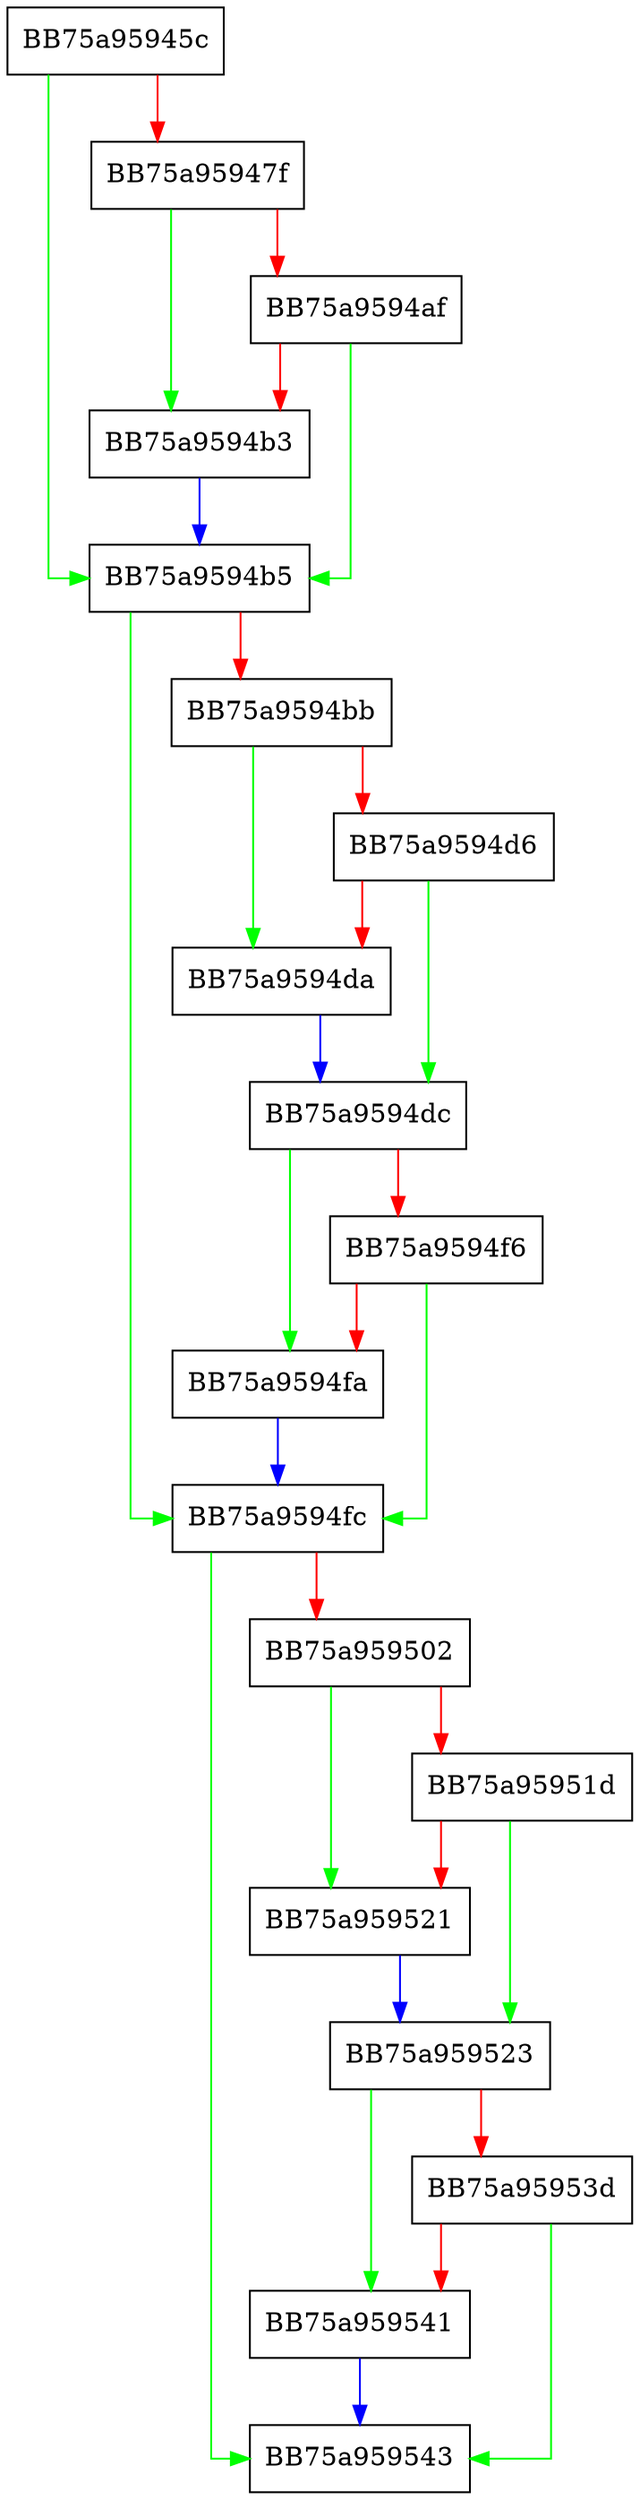digraph _is_detect_config_ok {
  node [shape="box"];
  graph [splines=ortho];
  BB75a95945c -> BB75a9594b5 [color="green"];
  BB75a95945c -> BB75a95947f [color="red"];
  BB75a95947f -> BB75a9594b3 [color="green"];
  BB75a95947f -> BB75a9594af [color="red"];
  BB75a9594af -> BB75a9594b5 [color="green"];
  BB75a9594af -> BB75a9594b3 [color="red"];
  BB75a9594b3 -> BB75a9594b5 [color="blue"];
  BB75a9594b5 -> BB75a9594fc [color="green"];
  BB75a9594b5 -> BB75a9594bb [color="red"];
  BB75a9594bb -> BB75a9594da [color="green"];
  BB75a9594bb -> BB75a9594d6 [color="red"];
  BB75a9594d6 -> BB75a9594dc [color="green"];
  BB75a9594d6 -> BB75a9594da [color="red"];
  BB75a9594da -> BB75a9594dc [color="blue"];
  BB75a9594dc -> BB75a9594fa [color="green"];
  BB75a9594dc -> BB75a9594f6 [color="red"];
  BB75a9594f6 -> BB75a9594fc [color="green"];
  BB75a9594f6 -> BB75a9594fa [color="red"];
  BB75a9594fa -> BB75a9594fc [color="blue"];
  BB75a9594fc -> BB75a959543 [color="green"];
  BB75a9594fc -> BB75a959502 [color="red"];
  BB75a959502 -> BB75a959521 [color="green"];
  BB75a959502 -> BB75a95951d [color="red"];
  BB75a95951d -> BB75a959523 [color="green"];
  BB75a95951d -> BB75a959521 [color="red"];
  BB75a959521 -> BB75a959523 [color="blue"];
  BB75a959523 -> BB75a959541 [color="green"];
  BB75a959523 -> BB75a95953d [color="red"];
  BB75a95953d -> BB75a959543 [color="green"];
  BB75a95953d -> BB75a959541 [color="red"];
  BB75a959541 -> BB75a959543 [color="blue"];
}
